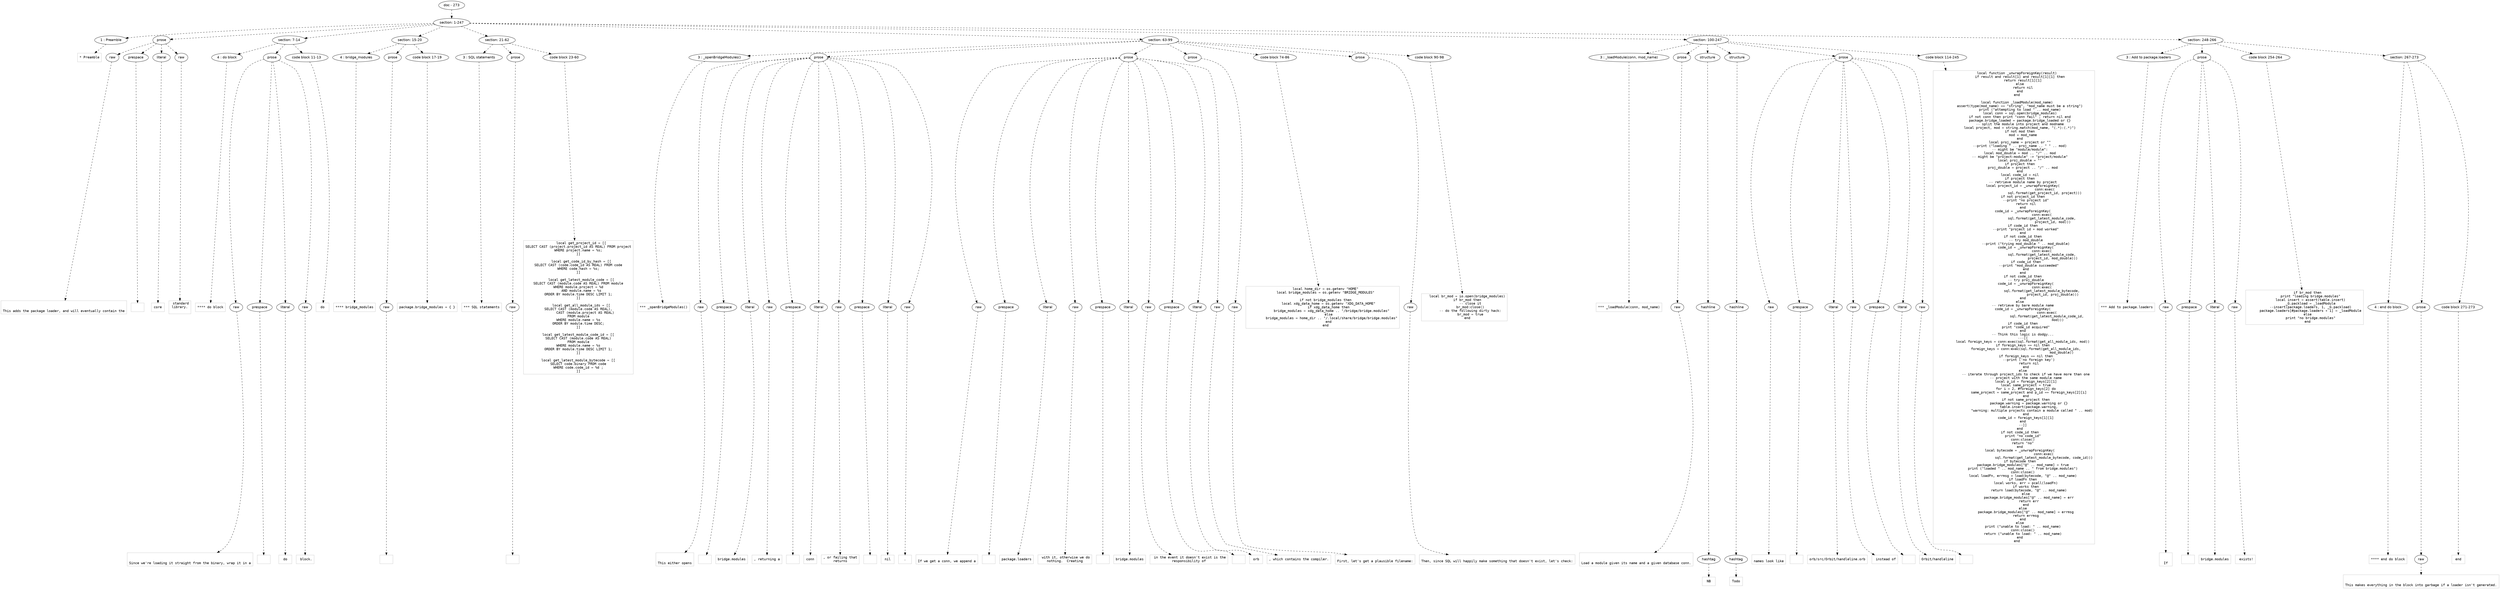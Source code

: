 digraph lpegNode {

node [fontname=Helvetica]
edge [style=dashed]

doc_0 [label="doc - 273"]


doc_0 -> { section_1}
{rank=same; section_1}

section_1 [label="section: 1-247"]


// END RANK doc_0

section_1 -> { header_2 prose_3 section_4 section_5 section_6 section_7 section_8 section_9}
{rank=same; header_2 prose_3 section_4 section_5 section_6 section_7 section_8 section_9}

header_2 [label="1 : Preamble"]

prose_3 [label="prose"]

section_4 [label="section: 7-14"]

section_5 [label="section: 15-20"]

section_6 [label="section: 21-62"]

section_7 [label="section: 63-99"]

section_8 [label="section: 100-247"]

section_9 [label="section: 248-266"]


// END RANK section_1

header_2 -> leaf_10
leaf_10  [color=Gray,shape=rectangle,fontname=Inconsolata,label="* Preamble"]
// END RANK header_2

prose_3 -> { raw_11 prespace_12 literal_13 raw_14}
{rank=same; raw_11 prespace_12 literal_13 raw_14}

raw_11 [label="raw"]

prespace_12 [label="prespace"]

literal_13 [label="literal"]

raw_14 [label="raw"]


// END RANK prose_3

raw_11 -> leaf_15
leaf_15  [color=Gray,shape=rectangle,fontname=Inconsolata,label="

This adds the package loader, and will eventually contain the"]
// END RANK raw_11

prespace_12 -> leaf_16
leaf_16  [color=Gray,shape=rectangle,fontname=Inconsolata,label=" "]
// END RANK prespace_12

literal_13 -> leaf_17
leaf_17  [color=Gray,shape=rectangle,fontname=Inconsolata,label="core"]
// END RANK literal_13

raw_14 -> leaf_18
leaf_18  [color=Gray,shape=rectangle,fontname=Inconsolata,label=" standard
library.

"]
// END RANK raw_14

section_4 -> { header_19 prose_20 codeblock_21}
{rank=same; header_19 prose_20 codeblock_21}

header_19 [label="4 : do block"]

prose_20 [label="prose"]

codeblock_21 [label="code block 11-13"]


// END RANK section_4

header_19 -> leaf_22
leaf_22  [color=Gray,shape=rectangle,fontname=Inconsolata,label="**** do block"]
// END RANK header_19

prose_20 -> { raw_23 prespace_24 literal_25 raw_26}
{rank=same; raw_23 prespace_24 literal_25 raw_26}

raw_23 [label="raw"]

prespace_24 [label="prespace"]

literal_25 [label="literal"]

raw_26 [label="raw"]


// END RANK prose_20

raw_23 -> leaf_27
leaf_27  [color=Gray,shape=rectangle,fontname=Inconsolata,label="

Since we're loading it straight from the binary, wrap it in a"]
// END RANK raw_23

prespace_24 -> leaf_28
leaf_28  [color=Gray,shape=rectangle,fontname=Inconsolata,label=" "]
// END RANK prespace_24

literal_25 -> leaf_29
leaf_29  [color=Gray,shape=rectangle,fontname=Inconsolata,label="do"]
// END RANK literal_25

raw_26 -> leaf_30
leaf_30  [color=Gray,shape=rectangle,fontname=Inconsolata,label=" block.
"]
// END RANK raw_26

codeblock_21 -> leaf_31
leaf_31  [color=Gray,shape=rectangle,fontname=Inconsolata,label="do"]
// END RANK codeblock_21

section_5 -> { header_32 prose_33 codeblock_34}
{rank=same; header_32 prose_33 codeblock_34}

header_32 [label="4 : bridge_modules"]

prose_33 [label="prose"]

codeblock_34 [label="code block 17-19"]


// END RANK section_5

header_32 -> leaf_35
leaf_35  [color=Gray,shape=rectangle,fontname=Inconsolata,label="**** bridge_modules"]
// END RANK header_32

prose_33 -> { raw_36}
{rank=same; raw_36}

raw_36 [label="raw"]


// END RANK prose_33

raw_36 -> leaf_37
leaf_37  [color=Gray,shape=rectangle,fontname=Inconsolata,label="
"]
// END RANK raw_36

codeblock_34 -> leaf_38
leaf_38  [color=Gray,shape=rectangle,fontname=Inconsolata,label="package.bridge_modules = { }"]
// END RANK codeblock_34

section_6 -> { header_39 prose_40 codeblock_41}
{rank=same; header_39 prose_40 codeblock_41}

header_39 [label="3 : SQL statements"]

prose_40 [label="prose"]

codeblock_41 [label="code block 23-60"]


// END RANK section_6

header_39 -> leaf_42
leaf_42  [color=Gray,shape=rectangle,fontname=Inconsolata,label="*** SQL statements"]
// END RANK header_39

prose_40 -> { raw_43}
{rank=same; raw_43}

raw_43 [label="raw"]


// END RANK prose_40

raw_43 -> leaf_44
leaf_44  [color=Gray,shape=rectangle,fontname=Inconsolata,label="
"]
// END RANK raw_43

codeblock_41 -> leaf_45
leaf_45  [color=Gray,shape=rectangle,fontname=Inconsolata,label="   local get_project_id = [[
SELECT CAST (project.project_id AS REAL) FROM project
WHERE project.name = %s;
]]

   local get_code_id_by_hash = [[
SELECT CAST (code.code_id AS REAL) FROM code
WHERE code.hash = %s;
]]

   local get_latest_module_code = [[
SELECT CAST (module.code AS REAL) FROM module
WHERE module.project = %d
   AND module.name = %s
ORDER BY module.time DESC LIMIT 1;
]]

   local get_all_module_ids = [[
SELECT CAST (module.code AS REAL),
       CAST (module.project AS REAL)
FROM module
WHERE module.name = %s
ORDER BY module.time DESC;
]]

local get_latest_module_code_id = [[
SELECT CAST (module.code AS REAL)
FROM module
WHERE module.name = %s
ORDER BY module.time DESC LIMIT 1;
]]

local get_latest_module_bytecode = [[
SELECT code.binary FROM code
WHERE code.code_id = %d ;
]]"]
// END RANK codeblock_41

section_7 -> { header_46 prose_47 prose_48 prose_49 codeblock_50 prose_51 codeblock_52}
{rank=same; header_46 prose_47 prose_48 prose_49 codeblock_50 prose_51 codeblock_52}

header_46 [label="3 : _openBridgeModules()"]

prose_47 [label="prose"]

prose_48 [label="prose"]

prose_49 [label="prose"]

codeblock_50 [label="code block 74-86"]

prose_51 [label="prose"]

codeblock_52 [label="code block 90-98"]


// END RANK section_7

header_46 -> leaf_53
leaf_53  [color=Gray,shape=rectangle,fontname=Inconsolata,label="*** _openBridgeModules()"]
// END RANK header_46

prose_47 -> { raw_54 prespace_55 literal_56 raw_57 prespace_58 literal_59 raw_60 prespace_61 literal_62 raw_63}
{rank=same; raw_54 prespace_55 literal_56 raw_57 prespace_58 literal_59 raw_60 prespace_61 literal_62 raw_63}

raw_54 [label="raw"]

prespace_55 [label="prespace"]

literal_56 [label="literal"]

raw_57 [label="raw"]

prespace_58 [label="prespace"]

literal_59 [label="literal"]

raw_60 [label="raw"]

prespace_61 [label="prespace"]

literal_62 [label="literal"]

raw_63 [label="raw"]


// END RANK prose_47

raw_54 -> leaf_64
leaf_64  [color=Gray,shape=rectangle,fontname=Inconsolata,label="

This either opens"]
// END RANK raw_54

prespace_55 -> leaf_65
leaf_65  [color=Gray,shape=rectangle,fontname=Inconsolata,label=" "]
// END RANK prespace_55

literal_56 -> leaf_66
leaf_66  [color=Gray,shape=rectangle,fontname=Inconsolata,label="bridge.modules"]
// END RANK literal_56

raw_57 -> leaf_67
leaf_67  [color=Gray,shape=rectangle,fontname=Inconsolata,label=", returning a"]
// END RANK raw_57

prespace_58 -> leaf_68
leaf_68  [color=Gray,shape=rectangle,fontname=Inconsolata,label=" "]
// END RANK prespace_58

literal_59 -> leaf_69
leaf_69  [color=Gray,shape=rectangle,fontname=Inconsolata,label="conn"]
// END RANK literal_59

raw_60 -> leaf_70
leaf_70  [color=Gray,shape=rectangle,fontname=Inconsolata,label=", or failing that
returns"]
// END RANK raw_60

prespace_61 -> leaf_71
leaf_71  [color=Gray,shape=rectangle,fontname=Inconsolata,label=" "]
// END RANK prespace_61

literal_62 -> leaf_72
leaf_72  [color=Gray,shape=rectangle,fontname=Inconsolata,label="nil"]
// END RANK literal_62

raw_63 -> leaf_73
leaf_73  [color=Gray,shape=rectangle,fontname=Inconsolata,label=".
"]
// END RANK raw_63

prose_48 -> { raw_74 prespace_75 literal_76 raw_77 prespace_78 literal_79 raw_80 prespace_81 literal_82 raw_83}
{rank=same; raw_74 prespace_75 literal_76 raw_77 prespace_78 literal_79 raw_80 prespace_81 literal_82 raw_83}

raw_74 [label="raw"]

prespace_75 [label="prespace"]

literal_76 [label="literal"]

raw_77 [label="raw"]

prespace_78 [label="prespace"]

literal_79 [label="literal"]

raw_80 [label="raw"]

prespace_81 [label="prespace"]

literal_82 [label="literal"]

raw_83 [label="raw"]


// END RANK prose_48

raw_74 -> leaf_84
leaf_84  [color=Gray,shape=rectangle,fontname=Inconsolata,label="
If we get a conn, we append a"]
// END RANK raw_74

prespace_75 -> leaf_85
leaf_85  [color=Gray,shape=rectangle,fontname=Inconsolata,label=" "]
// END RANK prespace_75

literal_76 -> leaf_86
leaf_86  [color=Gray,shape=rectangle,fontname=Inconsolata,label="package.loaders"]
// END RANK literal_76

raw_77 -> leaf_87
leaf_87  [color=Gray,shape=rectangle,fontname=Inconsolata,label=" with it, otherwise we do
nothing.  Creating"]
// END RANK raw_77

prespace_78 -> leaf_88
leaf_88  [color=Gray,shape=rectangle,fontname=Inconsolata,label=" "]
// END RANK prespace_78

literal_79 -> leaf_89
leaf_89  [color=Gray,shape=rectangle,fontname=Inconsolata,label="bridge.modules"]
// END RANK literal_79

raw_80 -> leaf_90
leaf_90  [color=Gray,shape=rectangle,fontname=Inconsolata,label=" in the event it doesn't exist is the
responsibility of"]
// END RANK raw_80

prespace_81 -> leaf_91
leaf_91  [color=Gray,shape=rectangle,fontname=Inconsolata,label=" "]
// END RANK prespace_81

literal_82 -> leaf_92
leaf_92  [color=Gray,shape=rectangle,fontname=Inconsolata,label="orb"]
// END RANK literal_82

raw_83 -> leaf_93
leaf_93  [color=Gray,shape=rectangle,fontname=Inconsolata,label=", which contains the compiler.
"]
// END RANK raw_83

prose_49 -> { raw_94}
{rank=same; raw_94}

raw_94 [label="raw"]


// END RANK prose_49

raw_94 -> leaf_95
leaf_95  [color=Gray,shape=rectangle,fontname=Inconsolata,label="
First, let's get a plausible filename:
"]
// END RANK raw_94

codeblock_50 -> leaf_96
leaf_96  [color=Gray,shape=rectangle,fontname=Inconsolata,label="   local home_dir = os.getenv \"HOME\"
   local bridge_modules = os.getenv \"BRIDGE_MODULES\"

   if not bridge_modules then
      local xdg_data_home = os.getenv \"XDG_DATA_HOME\"
      if xdg_data_home then
         bridge_modules = xdg_data_home .. \"/bridge/bridge.modules\"
      else
         bridge_modules = home_dir .. \"/.local/share/bridge/bridge.modules\"
      end
   end"]
// END RANK codeblock_50

prose_51 -> { raw_97}
{rank=same; raw_97}

raw_97 [label="raw"]


// END RANK prose_51

raw_97 -> leaf_98
leaf_98  [color=Gray,shape=rectangle,fontname=Inconsolata,label="
Then, since SQL will happily make something that doesn't exist, let's check:
"]
// END RANK raw_97

codeblock_52 -> leaf_99
leaf_99  [color=Gray,shape=rectangle,fontname=Inconsolata,label="   local br_mod = io.open(bridge_modules)
   if br_mod then
      -- close it
      br_mod:close()
      -- do the following dirty hack:
      br_mod = true
   end"]
// END RANK codeblock_52

section_8 -> { header_100 prose_101 structure_102 structure_103 prose_104 codeblock_105}
{rank=same; header_100 prose_101 structure_102 structure_103 prose_104 codeblock_105}

header_100 [label="3 : _loadModule(conn, mod_name)"]

prose_101 [label="prose"]

structure_102 [label="structure"]

structure_103 [label="structure"]

prose_104 [label="prose"]

codeblock_105 [label="code block 114-245"]


// END RANK section_8

header_100 -> leaf_106
leaf_106  [color=Gray,shape=rectangle,fontname=Inconsolata,label="*** _loadModule(conn, mod_name)"]
// END RANK header_100

prose_101 -> { raw_107}
{rank=same; raw_107}

raw_107 [label="raw"]


// END RANK prose_101

raw_107 -> leaf_108
leaf_108  [color=Gray,shape=rectangle,fontname=Inconsolata,label="

Load a module given its name and a given database conn.
"]
// END RANK raw_107

structure_102 -> { hashline_109}
{rank=same; hashline_109}

hashline_109 [label="hashline"]


// END RANK structure_102

hashline_109 -> { hashtag_110}
{rank=same; hashtag_110}

hashtag_110 [label="hashtag"]


// END RANK hashline_109

hashtag_110 -> leaf_111
leaf_111  [color=Gray,shape=rectangle,fontname=Inconsolata,label="NB"]
// END RANK hashtag_110

structure_103 -> { hashline_112}
{rank=same; hashline_112}

hashline_112 [label="hashline"]


// END RANK structure_103

hashline_112 -> { hashtag_113}
{rank=same; hashtag_113}

hashtag_113 [label="hashtag"]


// END RANK hashline_112

hashtag_113 -> leaf_114
leaf_114  [color=Gray,shape=rectangle,fontname=Inconsolata,label="Todo"]
// END RANK hashtag_113

prose_104 -> { raw_115 prespace_116 literal_117 raw_118 prespace_119 literal_120 raw_121}
{rank=same; raw_115 prespace_116 literal_117 raw_118 prespace_119 literal_120 raw_121}

raw_115 [label="raw"]

prespace_116 [label="prespace"]

literal_117 [label="literal"]

raw_118 [label="raw"]

prespace_119 [label="prespace"]

literal_120 [label="literal"]

raw_121 [label="raw"]


// END RANK prose_104

raw_115 -> leaf_122
leaf_122  [color=Gray,shape=rectangle,fontname=Inconsolata,label="
names look like"]
// END RANK raw_115

prespace_116 -> leaf_123
leaf_123  [color=Gray,shape=rectangle,fontname=Inconsolata,label=" "]
// END RANK prespace_116

literal_117 -> leaf_124
leaf_124  [color=Gray,shape=rectangle,fontname=Inconsolata,label="orb/src/Orbit/handleline.orb"]
// END RANK literal_117

raw_118 -> leaf_125
leaf_125  [color=Gray,shape=rectangle,fontname=Inconsolata,label=" instead of"]
// END RANK raw_118

prespace_119 -> leaf_126
leaf_126  [color=Gray,shape=rectangle,fontname=Inconsolata,label=""]
// END RANK prespace_119

literal_120 -> leaf_127
leaf_127  [color=Gray,shape=rectangle,fontname=Inconsolata,label="Orbit/handleline"]
// END RANK literal_120

raw_121 -> leaf_128
leaf_128  [color=Gray,shape=rectangle,fontname=Inconsolata,label="
"]
// END RANK raw_121

codeblock_105 -> leaf_129
leaf_129  [color=Gray,shape=rectangle,fontname=Inconsolata,label="   local function _unwrapForeignKey(result)
      if result and result[1] and result[1][1] then
         return result[1][1]
      else
         return nil
      end
   end

   local function _loadModule(mod_name)
      assert(type(mod_name) == \"string\", \"mod_name must be a string\")
      print (\"attempting to load \" .. mod_name)
      local conn = sql.open(bridge_modules)
      if not conn then print \"conn fail\" ; return nil end
      package.bridge_loaded = package.bridge_loaded or {}
      -- split the module into project and modname
      local project, mod = string.match(mod_name, \"(.*):(.*)\")
      if not mod then
         mod = mod_name
      end
      local proj_name = project or \"\"
      --print (\"loading \" .. proj_name .. \" \" .. mod)
      -- might be \"module/module\":
      local mod_double = mod .. \"/\" .. mod
      -- might be \"project:module\" -> \"project/module\"
      local proj_double = \"\"
      if project then
         proj_double = project .. \"/\" .. mod
      end
      local code_id = nil
      if project then
         -- retrieve module name by project
         local project_id = _unwrapForeignKey(
                               conn:exec(
                               sql.format(get_project_id, project)))
         if not project_id then
            --print \"no project id\"
            return nil
         end
         code_id = _unwrapForeignKey(
                            conn:exec(
                            sql.format(get_latest_module_code,
                                       project_id, mod)))
         if code_id then
            --print \"project id + mod worked\"
         end
         if not code_id then
            -- try mod_double
            --print (\"trying mod_double \" .. mod_double)
            code_id = _unwrapForeignKey(
                            conn:exec(
                            sql.format(get_latest_module_code,
                                       project_id, mod_double)))
            if code_id then
               --print \"mod_double succeeded\"
            end
         end
         if not code_id then
            -- try proj_double
            code_id = _unwrapForeignKey(
                            conn:exec(
                            sql.format(get_latest_module_bytecode,
                                       project_id, proj_double)))
         end
      else
         -- retrieve by bare module name
         code_id = _unwrapForeignKey(
                                 conn:exec(
                                 sql.format(get_latest_module_code_id,
                                            mod)))
         if code_id then
            print \"code_id acquired\"
         end
         -- Think this logic is dodgy...
         ---[[
         local foreign_keys = conn:exec(sql.format(get_all_module_ids, mod))
         if foreign_keys == nil then
            foreign_keys = conn:exec(sql.format(get_all_module_ids,
                                                mod_double))
            if foreign_keys == nil then
               --print ('no foreign key')
               return nil
            end
         else
            -- iterate through project_ids to check if we have more than one
            -- project with the same module name
            local p_id = foreign_keys[2][1]
            local same_project = true
            for i = 2, #foreign_keys[2] do
               same_project = same_project and p_id == foreign_keys[2][i]
            end
            if not same_project then
               package.warning = package.warning or {}
               table.insert(package.warning,
                  \"warning: multiple projects contain a module called \" .. mod)
            end
            code_id = foreign_keys[1][1]
         end
         --]]
      end
      if not code_id then
         print \"no code_id\"
         conn:close()
         return \"no\"
      end
      local bytecode = _unwrapForeignKey(
                              conn:exec(
                              sql.format(get_latest_module_bytecode, code_id)))
      if bytecode then
         package.bridge_modules[\"@\" .. mod_name] = true
         print (\"loaded \" .. mod_name .. \" from bridge.modules\")
         conn:close()
         local loadFn, errmsg = load(bytecode, \"@\" .. mod_name)
         if loadFn then
            local works, err = pcall(loadFn)
            if works then
               return load(bytecode, \"@\" .. mod_name)
            else
               package.bridge_modules[\"@\" .. mod_name] = err
               return err
            end
         else
            package.bridge_modules[\"@\" .. mod_name] = errmsg
            return errmsg
         end
      else
         print (\"unable to load: \" .. mod_name)
         conn:close()
         return (\"unable to load: \" .. mod_name)
      end
   end"]
// END RANK codeblock_105

section_9 -> { header_130 prose_131 codeblock_132 section_133}
{rank=same; header_130 prose_131 codeblock_132 section_133}

header_130 [label="3 : Add to package.loaders"]

prose_131 [label="prose"]

codeblock_132 [label="code block 254-264"]

section_133 [label="section: 267-273"]


// END RANK section_9

header_130 -> leaf_134
leaf_134  [color=Gray,shape=rectangle,fontname=Inconsolata,label="*** Add to package.loaders"]
// END RANK header_130

prose_131 -> { raw_135 prespace_136 literal_137 raw_138}
{rank=same; raw_135 prespace_136 literal_137 raw_138}

raw_135 [label="raw"]

prespace_136 [label="prespace"]

literal_137 [label="literal"]

raw_138 [label="raw"]


// END RANK prose_131

raw_135 -> leaf_139
leaf_139  [color=Gray,shape=rectangle,fontname=Inconsolata,label="

If"]
// END RANK raw_135

prespace_136 -> leaf_140
leaf_140  [color=Gray,shape=rectangle,fontname=Inconsolata,label=" "]
// END RANK prespace_136

literal_137 -> leaf_141
leaf_141  [color=Gray,shape=rectangle,fontname=Inconsolata,label="bridge.modules"]
// END RANK literal_137

raw_138 -> leaf_142
leaf_142  [color=Gray,shape=rectangle,fontname=Inconsolata,label=" exists!
"]
// END RANK raw_138

codeblock_132 -> leaf_143
leaf_143  [color=Gray,shape=rectangle,fontname=Inconsolata,label="   if br_mod then
      print \"loading bridge.modules\"
      local insert = assert(table.insert)
      _G.packload = _loadModule
      --insert(package.loaders, 1, _G.packload)
      package.loaders[#package.loaders + 1] = _loadModule
   else
      print \"no bridge.modules\"
   end"]
// END RANK codeblock_132

section_133 -> { header_144 prose_145 codeblock_146}
{rank=same; header_144 prose_145 codeblock_146}

header_144 [label="4 : end do block"]

prose_145 [label="prose"]

codeblock_146 [label="code block 271-273"]


// END RANK section_133

header_144 -> leaf_147
leaf_147  [color=Gray,shape=rectangle,fontname=Inconsolata,label="**** end do block"]
// END RANK header_144

prose_145 -> { raw_148}
{rank=same; raw_148}

raw_148 [label="raw"]


// END RANK prose_145

raw_148 -> leaf_149
leaf_149  [color=Gray,shape=rectangle,fontname=Inconsolata,label="

This makes everything in the block into garbage if a loader isn't generated.
"]
// END RANK raw_148

codeblock_146 -> leaf_150
leaf_150  [color=Gray,shape=rectangle,fontname=Inconsolata,label="end"]
// END RANK codeblock_146


}
